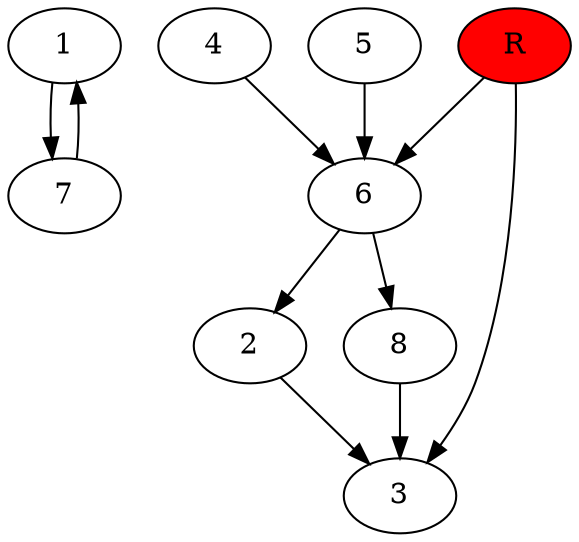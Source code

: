 digraph prb54715 {
	1
	2
	3
	4
	5
	6
	7
	8
	R [fillcolor="#ff0000" style=filled]
	1 -> 7
	2 -> 3
	4 -> 6
	5 -> 6
	6 -> 2
	6 -> 8
	7 -> 1
	8 -> 3
	R -> 3
	R -> 6
}
